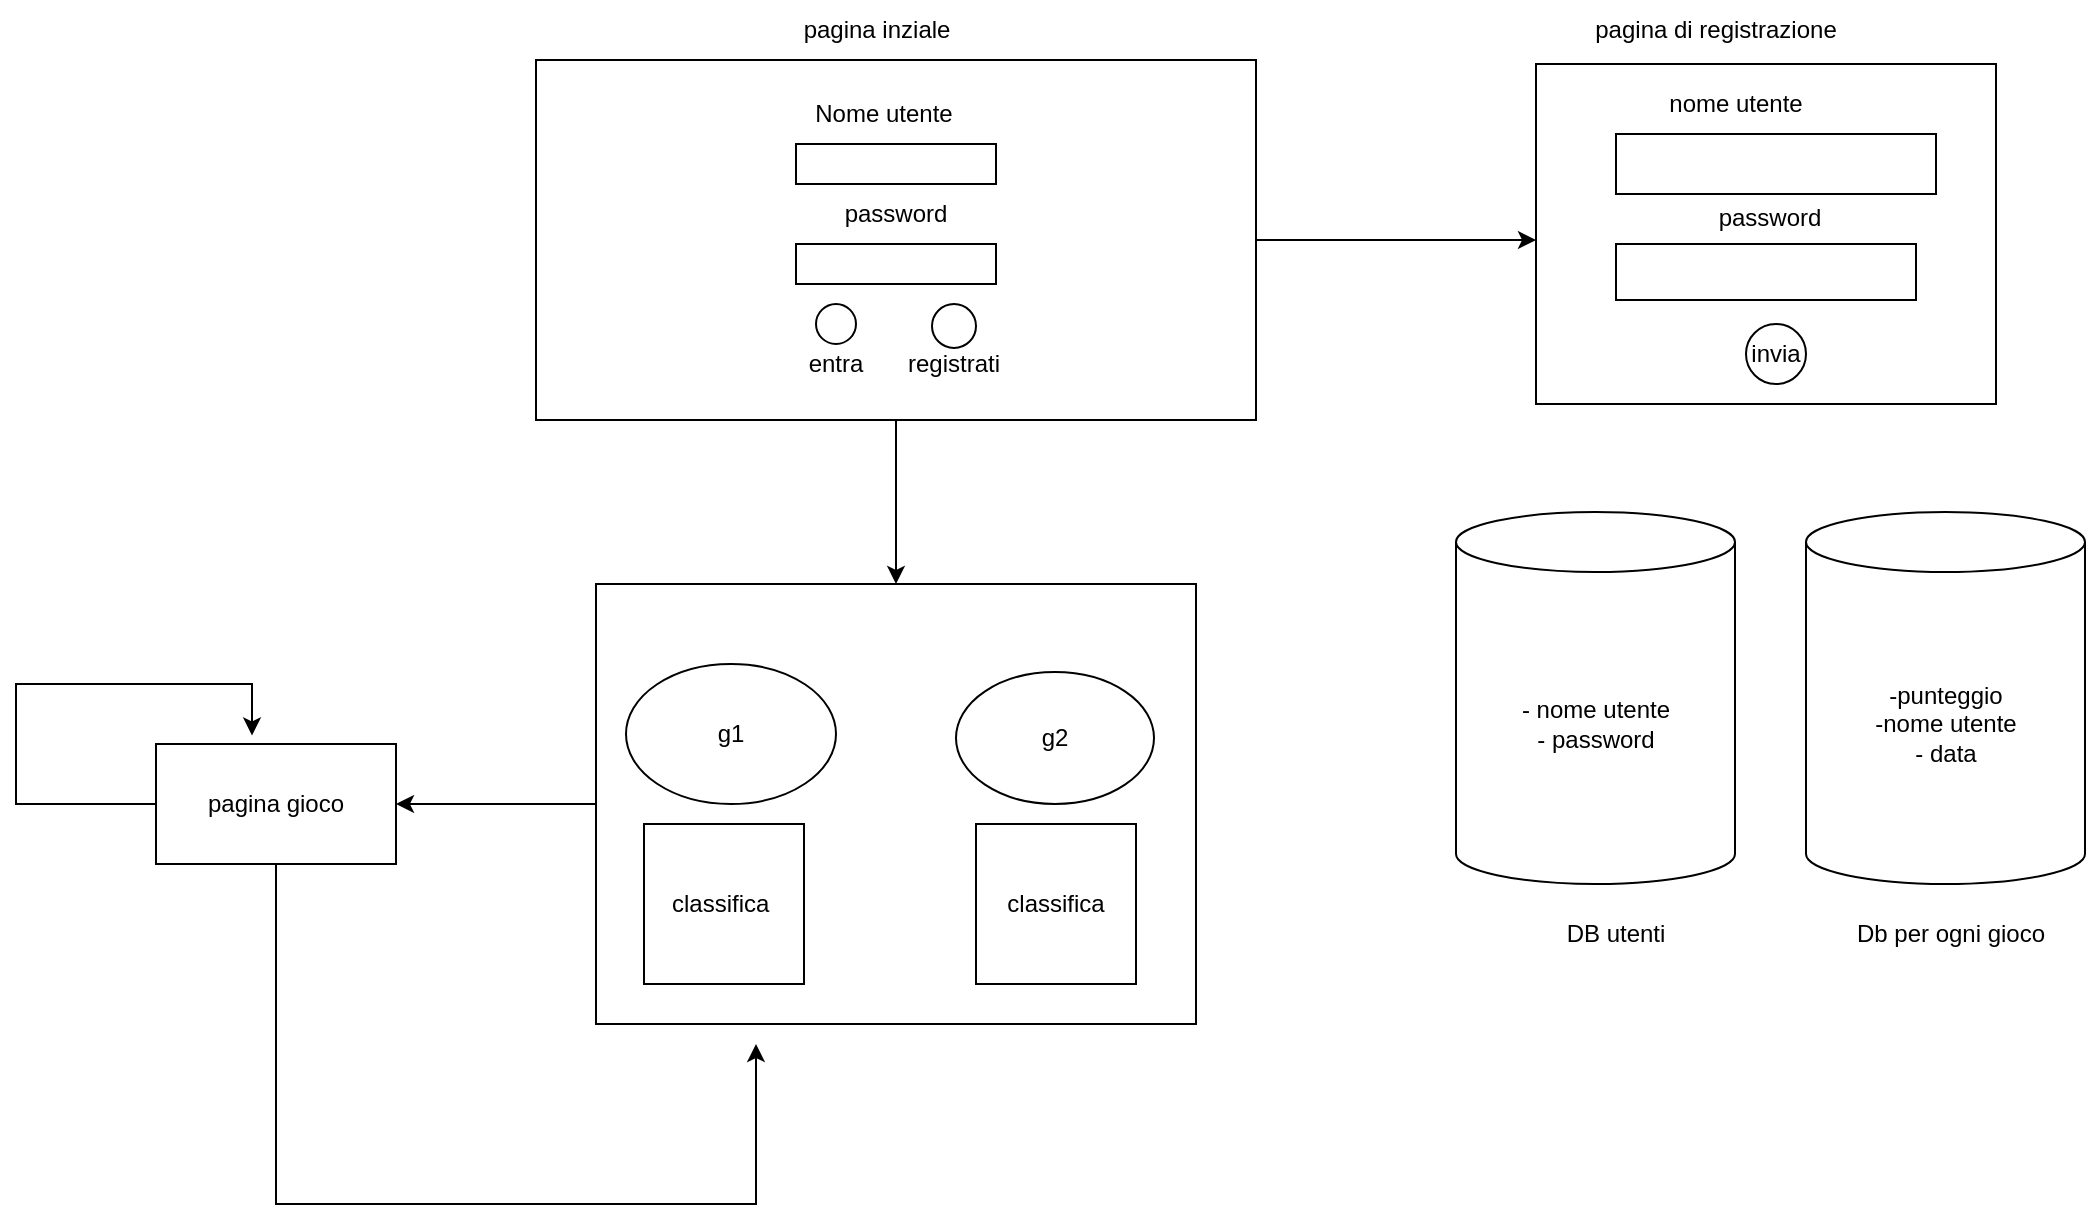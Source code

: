 <mxfile version="24.0.5" type="device">
  <diagram name="Pagina-1" id="bbO6o_b102r_QZ4AHPoF">
    <mxGraphModel dx="1949" dy="696" grid="1" gridSize="10" guides="1" tooltips="1" connect="1" arrows="1" fold="1" page="1" pageScale="1" pageWidth="827" pageHeight="1169" math="0" shadow="0">
      <root>
        <mxCell id="0" />
        <mxCell id="1" parent="0" />
        <mxCell id="8TyWitUwN9cBnj755GWz-14" style="edgeStyle=orthogonalEdgeStyle;rounded=0;orthogonalLoop=1;jettySize=auto;html=1;" edge="1" parent="1" source="8TyWitUwN9cBnj755GWz-1">
          <mxGeometry relative="1" as="geometry">
            <mxPoint x="740" y="358.0" as="targetPoint" />
          </mxGeometry>
        </mxCell>
        <mxCell id="8TyWitUwN9cBnj755GWz-23" style="edgeStyle=orthogonalEdgeStyle;rounded=0;orthogonalLoop=1;jettySize=auto;html=1;" edge="1" parent="1" source="8TyWitUwN9cBnj755GWz-1" target="8TyWitUwN9cBnj755GWz-24">
          <mxGeometry relative="1" as="geometry">
            <mxPoint x="420" y="560" as="targetPoint" />
          </mxGeometry>
        </mxCell>
        <mxCell id="8TyWitUwN9cBnj755GWz-1" value="" style="rounded=0;whiteSpace=wrap;html=1;" vertex="1" parent="1">
          <mxGeometry x="240" y="268" width="360" height="180" as="geometry" />
        </mxCell>
        <mxCell id="8TyWitUwN9cBnj755GWz-2" value="pagina inziale" style="text;html=1;align=center;verticalAlign=middle;resizable=0;points=[];autosize=1;strokeColor=none;fillColor=none;" vertex="1" parent="1">
          <mxGeometry x="360" y="238" width="100" height="30" as="geometry" />
        </mxCell>
        <mxCell id="8TyWitUwN9cBnj755GWz-4" value="" style="rounded=0;whiteSpace=wrap;html=1;" vertex="1" parent="1">
          <mxGeometry x="370" y="310" width="100" height="20" as="geometry" />
        </mxCell>
        <mxCell id="8TyWitUwN9cBnj755GWz-5" value="" style="rounded=0;whiteSpace=wrap;html=1;" vertex="1" parent="1">
          <mxGeometry x="370" y="360" width="100" height="20" as="geometry" />
        </mxCell>
        <mxCell id="8TyWitUwN9cBnj755GWz-6" value="Nome utente" style="text;html=1;align=center;verticalAlign=middle;whiteSpace=wrap;rounded=0;" vertex="1" parent="1">
          <mxGeometry x="374" y="280" width="80" height="30" as="geometry" />
        </mxCell>
        <mxCell id="8TyWitUwN9cBnj755GWz-8" value="password" style="text;html=1;align=center;verticalAlign=middle;whiteSpace=wrap;rounded=0;" vertex="1" parent="1">
          <mxGeometry x="390" y="330" width="60" height="30" as="geometry" />
        </mxCell>
        <mxCell id="8TyWitUwN9cBnj755GWz-9" value="" style="ellipse;whiteSpace=wrap;html=1;aspect=fixed;" vertex="1" parent="1">
          <mxGeometry x="380" y="390" width="20" height="20" as="geometry" />
        </mxCell>
        <mxCell id="8TyWitUwN9cBnj755GWz-11" value="entra" style="text;html=1;align=center;verticalAlign=middle;whiteSpace=wrap;rounded=0;" vertex="1" parent="1">
          <mxGeometry x="370" y="410" width="40" height="20" as="geometry" />
        </mxCell>
        <mxCell id="8TyWitUwN9cBnj755GWz-12" value="" style="ellipse;whiteSpace=wrap;html=1;aspect=fixed;" vertex="1" parent="1">
          <mxGeometry x="438" y="390" width="22" height="22" as="geometry" />
        </mxCell>
        <mxCell id="8TyWitUwN9cBnj755GWz-13" value="registrati" style="text;html=1;align=center;verticalAlign=middle;whiteSpace=wrap;rounded=0;" vertex="1" parent="1">
          <mxGeometry x="419" y="405" width="60" height="30" as="geometry" />
        </mxCell>
        <mxCell id="8TyWitUwN9cBnj755GWz-15" value="" style="rounded=0;whiteSpace=wrap;html=1;" vertex="1" parent="1">
          <mxGeometry x="740" y="270" width="230" height="170" as="geometry" />
        </mxCell>
        <mxCell id="8TyWitUwN9cBnj755GWz-16" value="pagina di registrazione" style="text;html=1;align=center;verticalAlign=middle;whiteSpace=wrap;rounded=0;" vertex="1" parent="1">
          <mxGeometry x="740" y="238" width="180" height="30" as="geometry" />
        </mxCell>
        <mxCell id="8TyWitUwN9cBnj755GWz-17" value="" style="rounded=0;whiteSpace=wrap;html=1;" vertex="1" parent="1">
          <mxGeometry x="780" y="305" width="160" height="30" as="geometry" />
        </mxCell>
        <mxCell id="8TyWitUwN9cBnj755GWz-18" value="nome utente" style="text;html=1;align=center;verticalAlign=middle;whiteSpace=wrap;rounded=0;" vertex="1" parent="1">
          <mxGeometry x="800" y="275" width="80" height="30" as="geometry" />
        </mxCell>
        <mxCell id="8TyWitUwN9cBnj755GWz-19" value="" style="rounded=0;whiteSpace=wrap;html=1;" vertex="1" parent="1">
          <mxGeometry x="780" y="360" width="150" height="28" as="geometry" />
        </mxCell>
        <mxCell id="8TyWitUwN9cBnj755GWz-20" value="password" style="text;html=1;align=center;verticalAlign=middle;whiteSpace=wrap;rounded=0;" vertex="1" parent="1">
          <mxGeometry x="827" y="332" width="60" height="30" as="geometry" />
        </mxCell>
        <mxCell id="8TyWitUwN9cBnj755GWz-21" value="invia" style="ellipse;whiteSpace=wrap;html=1;aspect=fixed;" vertex="1" parent="1">
          <mxGeometry x="845" y="400" width="30" height="30" as="geometry" />
        </mxCell>
        <mxCell id="8TyWitUwN9cBnj755GWz-30" style="edgeStyle=orthogonalEdgeStyle;rounded=0;orthogonalLoop=1;jettySize=auto;html=1;" edge="1" parent="1" source="8TyWitUwN9cBnj755GWz-24" target="8TyWitUwN9cBnj755GWz-31">
          <mxGeometry relative="1" as="geometry">
            <mxPoint x="140" y="640" as="targetPoint" />
          </mxGeometry>
        </mxCell>
        <mxCell id="8TyWitUwN9cBnj755GWz-24" value="" style="rounded=0;whiteSpace=wrap;html=1;" vertex="1" parent="1">
          <mxGeometry x="270" y="530" width="300" height="220" as="geometry" />
        </mxCell>
        <mxCell id="8TyWitUwN9cBnj755GWz-25" value="g1" style="ellipse;whiteSpace=wrap;html=1;" vertex="1" parent="1">
          <mxGeometry x="285" y="570" width="105" height="70" as="geometry" />
        </mxCell>
        <mxCell id="8TyWitUwN9cBnj755GWz-26" value="g2" style="ellipse;whiteSpace=wrap;html=1;" vertex="1" parent="1">
          <mxGeometry x="450" y="574" width="99" height="66" as="geometry" />
        </mxCell>
        <mxCell id="8TyWitUwN9cBnj755GWz-27" value="classifica&amp;nbsp;" style="whiteSpace=wrap;html=1;aspect=fixed;" vertex="1" parent="1">
          <mxGeometry x="294" y="650" width="80" height="80" as="geometry" />
        </mxCell>
        <mxCell id="8TyWitUwN9cBnj755GWz-29" value="classifica" style="whiteSpace=wrap;html=1;aspect=fixed;" vertex="1" parent="1">
          <mxGeometry x="460" y="650" width="80" height="80" as="geometry" />
        </mxCell>
        <mxCell id="8TyWitUwN9cBnj755GWz-32" style="edgeStyle=orthogonalEdgeStyle;rounded=0;orthogonalLoop=1;jettySize=auto;html=1;" edge="1" parent="1" source="8TyWitUwN9cBnj755GWz-31">
          <mxGeometry relative="1" as="geometry">
            <mxPoint x="350" y="760" as="targetPoint" />
            <Array as="points">
              <mxPoint x="110" y="840" />
              <mxPoint x="350" y="840" />
            </Array>
          </mxGeometry>
        </mxCell>
        <mxCell id="8TyWitUwN9cBnj755GWz-35" style="edgeStyle=orthogonalEdgeStyle;rounded=0;orthogonalLoop=1;jettySize=auto;html=1;entryX=0.4;entryY=-0.071;entryDx=0;entryDy=0;entryPerimeter=0;" edge="1" parent="1" source="8TyWitUwN9cBnj755GWz-31" target="8TyWitUwN9cBnj755GWz-31">
          <mxGeometry relative="1" as="geometry">
            <mxPoint x="100" y="580" as="targetPoint" />
            <Array as="points">
              <mxPoint x="-20" y="640" />
              <mxPoint x="-20" y="580" />
              <mxPoint x="98" y="580" />
            </Array>
          </mxGeometry>
        </mxCell>
        <mxCell id="8TyWitUwN9cBnj755GWz-31" value="pagina gioco" style="rounded=0;whiteSpace=wrap;html=1;" vertex="1" parent="1">
          <mxGeometry x="50" y="610" width="120" height="60" as="geometry" />
        </mxCell>
        <mxCell id="8TyWitUwN9cBnj755GWz-36" value="- nome utente&lt;div&gt;- password&lt;/div&gt;" style="shape=cylinder3;whiteSpace=wrap;html=1;boundedLbl=1;backgroundOutline=1;size=15;" vertex="1" parent="1">
          <mxGeometry x="700" y="494" width="139.5" height="186" as="geometry" />
        </mxCell>
        <mxCell id="8TyWitUwN9cBnj755GWz-37" value="DB utenti" style="text;html=1;align=center;verticalAlign=middle;whiteSpace=wrap;rounded=0;" vertex="1" parent="1">
          <mxGeometry x="750" y="690" width="60" height="30" as="geometry" />
        </mxCell>
        <mxCell id="8TyWitUwN9cBnj755GWz-39" value="-punteggio&lt;div&gt;-nome utente&lt;/div&gt;&lt;div&gt;- data&lt;/div&gt;" style="shape=cylinder3;whiteSpace=wrap;html=1;boundedLbl=1;backgroundOutline=1;size=15;" vertex="1" parent="1">
          <mxGeometry x="875" y="494" width="139.5" height="186" as="geometry" />
        </mxCell>
        <mxCell id="8TyWitUwN9cBnj755GWz-40" value="Db per ogni gioco" style="text;html=1;align=center;verticalAlign=middle;resizable=0;points=[];autosize=1;strokeColor=none;fillColor=none;" vertex="1" parent="1">
          <mxGeometry x="887" y="690" width="120" height="30" as="geometry" />
        </mxCell>
      </root>
    </mxGraphModel>
  </diagram>
</mxfile>
